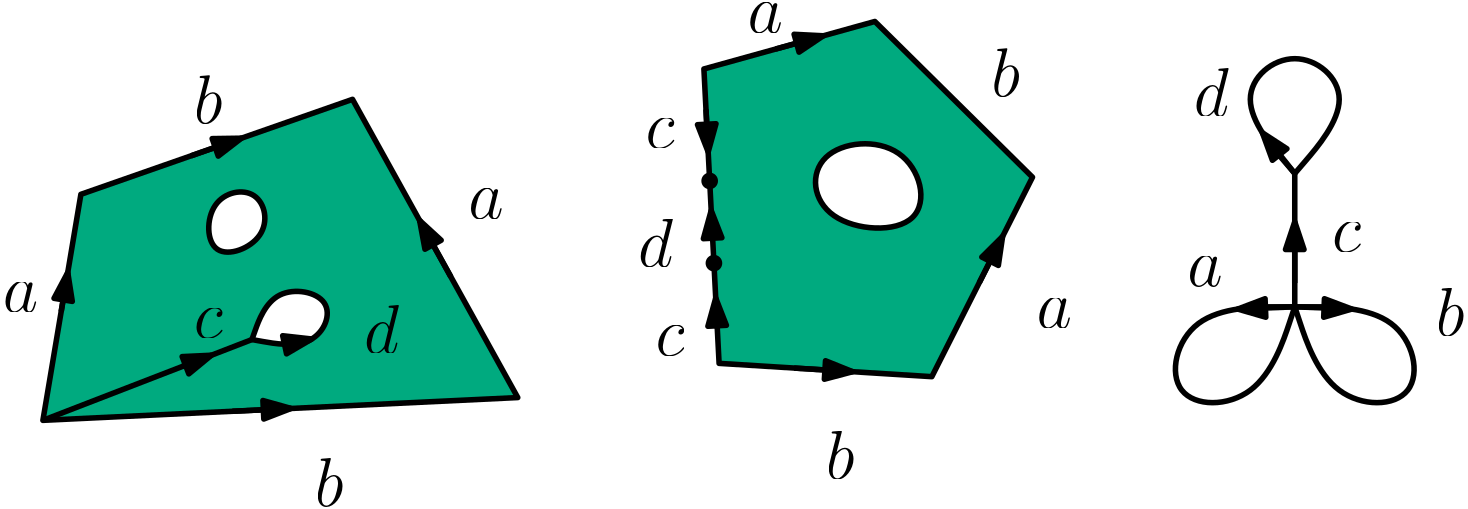 <?xml version="1.0"?>
<!DOCTYPE ipe SYSTEM "ipe.dtd">
<ipe version="70107" creator="Ipe 7.1.8">
<info created="D:20140725150342" modified="D:20160228155121"/>
<ipestyle name="basic">
<symbol name="arrow/arc(spx)">
<path stroke="sym-stroke" fill="sym-stroke" pen="sym-pen">
0 0 m
-1 0.333 l
-1 -0.333 l
h
</path>
</symbol>
<symbol name="arrow/farc(spx)">
<path stroke="sym-stroke" fill="white" pen="sym-pen">
0 0 m
-1 0.333 l
-1 -0.333 l
h
</path>
</symbol>
<symbol name="mark/circle(sx)" transformations="translations">
<path fill="sym-stroke">
0.6 0 0 0.6 0 0 e
0.4 0 0 0.4 0 0 e
</path>
</symbol>
<symbol name="mark/disk(sx)" transformations="translations">
<path fill="sym-stroke">
0.6 0 0 0.6 0 0 e
</path>
</symbol>
<symbol name="mark/fdisk(sfx)" transformations="translations">
<group>
<path fill="sym-fill">
0.5 0 0 0.5 0 0 e
</path>
<path fill="sym-stroke" fillrule="eofill">
0.6 0 0 0.6 0 0 e
0.4 0 0 0.4 0 0 e
</path>
</group>
</symbol>
<symbol name="mark/box(sx)" transformations="translations">
<path fill="sym-stroke" fillrule="eofill">
-0.6 -0.6 m
0.6 -0.6 l
0.6 0.6 l
-0.6 0.6 l
h
-0.4 -0.4 m
0.4 -0.4 l
0.4 0.4 l
-0.4 0.4 l
h
</path>
</symbol>
<symbol name="mark/square(sx)" transformations="translations">
<path fill="sym-stroke">
-0.6 -0.6 m
0.6 -0.6 l
0.6 0.6 l
-0.6 0.6 l
h
</path>
</symbol>
<symbol name="mark/fsquare(sfx)" transformations="translations">
<group>
<path fill="sym-fill">
-0.5 -0.5 m
0.5 -0.5 l
0.5 0.5 l
-0.5 0.5 l
h
</path>
<path fill="sym-stroke" fillrule="eofill">
-0.6 -0.6 m
0.6 -0.6 l
0.6 0.6 l
-0.6 0.6 l
h
-0.4 -0.4 m
0.4 -0.4 l
0.4 0.4 l
-0.4 0.4 l
h
</path>
</group>
</symbol>
<symbol name="mark/cross(sx)" transformations="translations">
<group>
<path fill="sym-stroke">
-0.43 -0.57 m
0.57 0.43 l
0.43 0.57 l
-0.57 -0.43 l
h
</path>
<path fill="sym-stroke">
-0.43 0.57 m
0.57 -0.43 l
0.43 -0.57 l
-0.57 0.43 l
h
</path>
</group>
</symbol>
<symbol name="arrow/fnormal(spx)">
<path stroke="sym-stroke" fill="white" pen="sym-pen">
0 0 m
-1 0.333 l
-1 -0.333 l
h
</path>
</symbol>
<symbol name="arrow/pointed(spx)">
<path stroke="sym-stroke" fill="sym-stroke" pen="sym-pen">
0 0 m
-1 0.333 l
-0.8 0 l
-1 -0.333 l
h
</path>
</symbol>
<symbol name="arrow/fpointed(spx)">
<path stroke="sym-stroke" fill="white" pen="sym-pen">
0 0 m
-1 0.333 l
-0.8 0 l
-1 -0.333 l
h
</path>
</symbol>
<symbol name="arrow/linear(spx)">
<path stroke="sym-stroke" pen="sym-pen">
-1 0.333 m
0 0 l
-1 -0.333 l
</path>
</symbol>
<symbol name="arrow/fdouble(spx)">
<path stroke="sym-stroke" fill="white" pen="sym-pen">
0 0 m
-1 0.333 l
-1 -0.333 l
h
-1 0 m
-2 0.333 l
-2 -0.333 l
h
</path>
</symbol>
<symbol name="arrow/double(spx)">
<path stroke="sym-stroke" fill="sym-stroke" pen="sym-pen">
0 0 m
-1 0.333 l
-1 -0.333 l
h
-1 0 m
-2 0.333 l
-2 -0.333 l
h
</path>
</symbol>
<pen name="heavier" value="0.8"/>
<pen name="fat" value="1.2"/>
<pen name="ultrafat" value="2"/>
<symbolsize name="large" value="5"/>
<symbolsize name="small" value="2"/>
<symbolsize name="tiny" value="1.1"/>
<arrowsize name="large" value="10"/>
<arrowsize name="small" value="5"/>
<arrowsize name="tiny" value="3"/>
<color name="red" value="1 0 0"/>
<color name="green" value="0 1 0"/>
<color name="blue" value="0 0 1"/>
<color name="yellow" value="1 1 0"/>
<color name="orange" value="1 0.647 0"/>
<color name="gold" value="1 0.843 0"/>
<color name="purple" value="0.627 0.125 0.941"/>
<color name="gray" value="0.745"/>
<color name="brown" value="0.647 0.165 0.165"/>
<color name="navy" value="0 0 0.502"/>
<color name="pink" value="1 0.753 0.796"/>
<color name="seagreen" value="0.18 0.545 0.341"/>
<color name="turquoise" value="0.251 0.878 0.816"/>
<color name="violet" value="0.933 0.51 0.933"/>
<color name="darkblue" value="0 0 0.545"/>
<color name="darkcyan" value="0 0.545 0.545"/>
<color name="darkgray" value="0.663"/>
<color name="darkgreen" value="0 0.392 0"/>
<color name="darkmagenta" value="0.545 0 0.545"/>
<color name="darkorange" value="1 0.549 0"/>
<color name="darkred" value="0.545 0 0"/>
<color name="lightblue" value="0.678 0.847 0.902"/>
<color name="lightcyan" value="0.878 1 1"/>
<color name="lightgray" value="0.827"/>
<color name="lightgreen" value="0.565 0.933 0.565"/>
<color name="lightyellow" value="1 1 0.878"/>
<dashstyle name="dashed" value="[4] 0"/>
<dashstyle name="dotted" value="[1 3] 0"/>
<dashstyle name="dash dotted" value="[4 2 1 2] 0"/>
<dashstyle name="dash dot dotted" value="[4 2 1 2 1 2] 0"/>
<textsize name="large" value="\large"/>
<textsize name="small" value="\small"/>
<textsize name="tiny" value="\tiny"/>
<textsize name="Large" value="\Large"/>
<textsize name="LARGE" value="\LARGE"/>
<textsize name="huge" value="\huge"/>
<textsize name="Huge" value="\Huge"/>
<textsize name="footnote" value="\footnotesize"/>
<textstyle name="center" begin="\begin{center}" end="\end{center}"/>
<textstyle name="itemize" begin="\begin{itemize}" end="\end{itemize}"/>
<textstyle name="item" begin="\begin{itemize}\item{}" end="\end{itemize}"/>
<gridsize name="4 pts" value="4"/>
<gridsize name="8 pts (~3 mm)" value="8"/>
<gridsize name="16 pts (~6 mm)" value="16"/>
<gridsize name="32 pts (~12 mm)" value="32"/>
<gridsize name="10 pts (~3.5 mm)" value="10"/>
<gridsize name="20 pts (~7 mm)" value="20"/>
<gridsize name="14 pts (~5 mm)" value="14"/>
<gridsize name="28 pts (~10 mm)" value="28"/>
<gridsize name="56 pts (~20 mm)" value="56"/>
<anglesize name="90 deg" value="90"/>
<anglesize name="60 deg" value="60"/>
<anglesize name="45 deg" value="45"/>
<anglesize name="30 deg" value="30"/>
<anglesize name="22.5 deg" value="22.5"/>
<tiling name="falling" angle="-60" step="4" width="1"/>
<tiling name="rising" angle="30" step="4" width="1"/>
</ipestyle>
<page>
<layer name="alpha"/>
<view layers="alpha" active="alpha"/>
<path layer="alpha" stroke="black" fill="0 0.667 0.498" pen="ultrafat">
63.0078 432.503 m
49.332 351.132 l
220.279 359.337 l
160.79 466.692 l
h
</path>
<path stroke="black" fill="0 0.667 0.498" pen="ultrafat">
292.761 371.645 m
287.291 477.633 l
348.832 494.727 l
405.587 438.657 l
369.346 366.859 l
h
</path>
<path stroke="black" fill="white" pen="ultrafat">
49.332 351.132 m
124.576 380.215 l
</path>
<path stroke="black" fill="white" pen="ultrafat">
108.27 407.04
132 416
128 436
108 432 u
</path>
<path stroke="black" fill="white" pen="ultrafat">
124.576 380.215
124.576 380.215
124.576 380.215
148 376
156 396
131.746 400.284 u
</path>
<path stroke="black" fill="white" pen="ultrafat">
324.453 450.172
327.298 420.243
371.183 417.753
362.157 453.856 u
</path>
<path stroke="black" fill="white" pen="ultrafat">
500 392 m
500 440 l
</path>
<path stroke="black" fill="white" pen="ultrafat">
500 440
500 440
500 440
524 468
500 488
476 468 u
</path>
<path stroke="black" fill="white" pen="ultrafat">
500 392
500 392
500 392
540 392
548 356
512 356 u
</path>
<path matrix="-1 0 0 1 1000 0" stroke="black" fill="white" pen="ultrafat">
500 392
500 392
500 392
540 392
548 356
512 356 u
</path>
<path stroke="black" fill="white" pen="ultrafat" arrow="normal/large">
55.9049 390.241 m
58.2806 404.376 l
</path>
<path stroke="black" fill="white" pen="ultrafat" arrow="normal/large">
102.619 446.353 m
120.803 452.711 l
</path>
<path stroke="black" fill="white" pen="ultrafat" arrow="normal/large">
196.207 402.777 m
184.943 423.106 l
</path>
<path stroke="black" fill="white" pen="ultrafat" arrow="normal/large">
117.537 354.405 m
138.686 355.421 l
</path>
<path stroke="black" fill="white" pen="ultrafat" arrow="normal/large">
99.4113 370.488 m
109.992 374.578 l
</path>
<path stroke="black" fill="white" pen="ultrafat" arrow="normal/large">
137.157 378.506 m
146.131 380.421 l
</path>
<use name="mark/disk(sx)" pos="289.371 437.323" size="large" stroke="black"/>
<use name="mark/disk(sx)" pos="290.899 407.719" size="large" stroke="black"/>
<path stroke="black" fill="white" pen="ultrafat" arrow="normal/large">
288.042 463.074 m
288.833 447.752 l
</path>
<path stroke="black" fill="white" pen="ultrafat" arrow="normal/large">
290.328 418.797 m
289.92 426.693 l
</path>
<path stroke="black" fill="white" pen="ultrafat" arrow="normal/large">
292.11 384.255 m
291.547 395.163 l
</path>
<path stroke="black" fill="white" pen="ultrafat" arrow="normal/large">
313.099 484.802 m
330.292 489.577 l
</path>
<path stroke="black" fill="white" pen="ultrafat" arrow="normal/large">
386.41 400.665 m
394.825 417.336 l
</path>
<path stroke="black" fill="white" pen="ultrafat" arrow="normal/large">
319.762 369.958 m
340.847 368.64 l
</path>
<path stroke="black" fill="white" pen="ultrafat" arrow="normal/large">
500 392 m
479.454 391.194 l
</path>
<path matrix="-1 0 0 1 1000 0" stroke="black" fill="white" pen="ultrafat" arrow="normal/large">
500 392 m
479.454 391.194 l
</path>
<path stroke="black" fill="white" pen="ultrafat" arrow="normal/large">
500 400.548 m
500 422.639 l
</path>
<path stroke="black" fill="white" pen="ultrafat" arrow="normal/large">
500 440 m
488.343 454.664 l
</path>
<text matrix="1.54897 0 0 1.54897 -0.340816 -240.984" transformations="translations" pos="22.7426 407.517" stroke="black" type="label" width="12.741" height="10.672" depth="0" valign="baseline" size="Huge">$a$</text>
<text matrix="1.54897 0 0 1.54897 167.222 -207.471" transformations="translations" pos="22.7426 407.517" stroke="black" type="label" width="12.741" height="10.672" depth="0" valign="baseline" size="Huge">$a$</text>
<text matrix="1.54897 0 0 1.54897 267.76 -140.446" transformations="translations" pos="22.7426 407.517" stroke="black" type="label" width="12.741" height="10.672" depth="0" valign="baseline" size="Huge">$a$</text>
<text matrix="1.54897 0 0 1.54897 371.764 -246.762" transformations="translations" pos="22.7426 407.517" stroke="black" type="label" width="12.741" height="10.672" depth="0" valign="baseline" size="Huge">$a$</text>
<text matrix="1.54897 0 0 1.54897 426.077 -231.739" transformations="translations" pos="22.7426 407.517" stroke="black" type="label" width="12.741" height="10.672" depth="0" valign="baseline" size="Huge">$a$</text>
<text matrix="1.54897 0 0 1.54897 111.932 -310.945" transformations="translations" pos="22.7426 407.517" stroke="black" type="label" width="10.319" height="17.213" depth="0" valign="baseline" size="Huge">$b$</text>
<text matrix="1.54897 0 0 1.54897 68.3741 -173.162" transformations="translations" pos="22.7426 407.517" stroke="black" type="label" width="10.319" height="17.213" depth="0" valign="baseline" size="Huge">$b$</text>
<text matrix="1.54897 0 0 1.54897 295.939 -301.167" transformations="translations" pos="22.7426 407.517" stroke="black" type="label" width="10.319" height="17.213" depth="0" valign="baseline" size="Huge">$b$</text>
<text matrix="1.54897 0 0 1.54897 355.498 -163.383" transformations="translations" pos="22.7426 407.517" stroke="black" type="label" width="10.319" height="17.213" depth="0" valign="baseline" size="Huge">$b$</text>
<text matrix="1.54897 0 0 1.54897 515.504 -249.609" transformations="translations" pos="22.7426 407.517" stroke="black" type="label" width="10.319" height="17.213" depth="0" valign="baseline" size="Huge">$b$</text>
<text matrix="1.54897 0 0 1.54897 478.169 -219.386" transformations="translations" pos="22.7426 407.517" stroke="black" type="label" width="10.445" height="10.672" depth="0" valign="baseline" size="Huge">$c$</text>
<text matrix="1.54897 0 0 1.54897 234.603 -256.721" transformations="translations" pos="22.7426 407.517" stroke="black" type="label" width="10.445" height="10.672" depth="0" valign="baseline" size="Huge">$c$</text>
<text matrix="1.54897 0 0 1.54897 231.048 -182.051" transformations="translations" pos="22.7426 407.517" stroke="black" type="label" width="10.445" height="10.672" depth="0" valign="baseline" size="Huge">$c$</text>
<text matrix="1.54897 0 0 1.54897 68.4539 -250.413" transformations="translations" pos="22.7426 407.517" stroke="black" type="label" width="10.445" height="10.672" depth="0" valign="baseline" size="Huge">$c$</text>
<text matrix="1.54897 0 0 1.54897 129.71 -255.832" transformations="translations" pos="22.7426 407.517" stroke="black" type="label" width="12.611" height="17.213" depth="0" valign="baseline" size="Huge">$d$</text>
<text matrix="1.54897 0 0 1.54897 228.381 -224.719" transformations="translations" pos="22.7426 407.517" stroke="black" type="label" width="12.611" height="17.213" depth="0" valign="baseline" size="Huge">$d$</text>
<text matrix="1.54897 0 0 1.54897 428.39 -170.495" transformations="translations" pos="22.7426 407.517" stroke="black" type="label" width="12.611" height="17.213" depth="0" valign="baseline" size="Huge">$d$</text>
</page>
</ipe>
